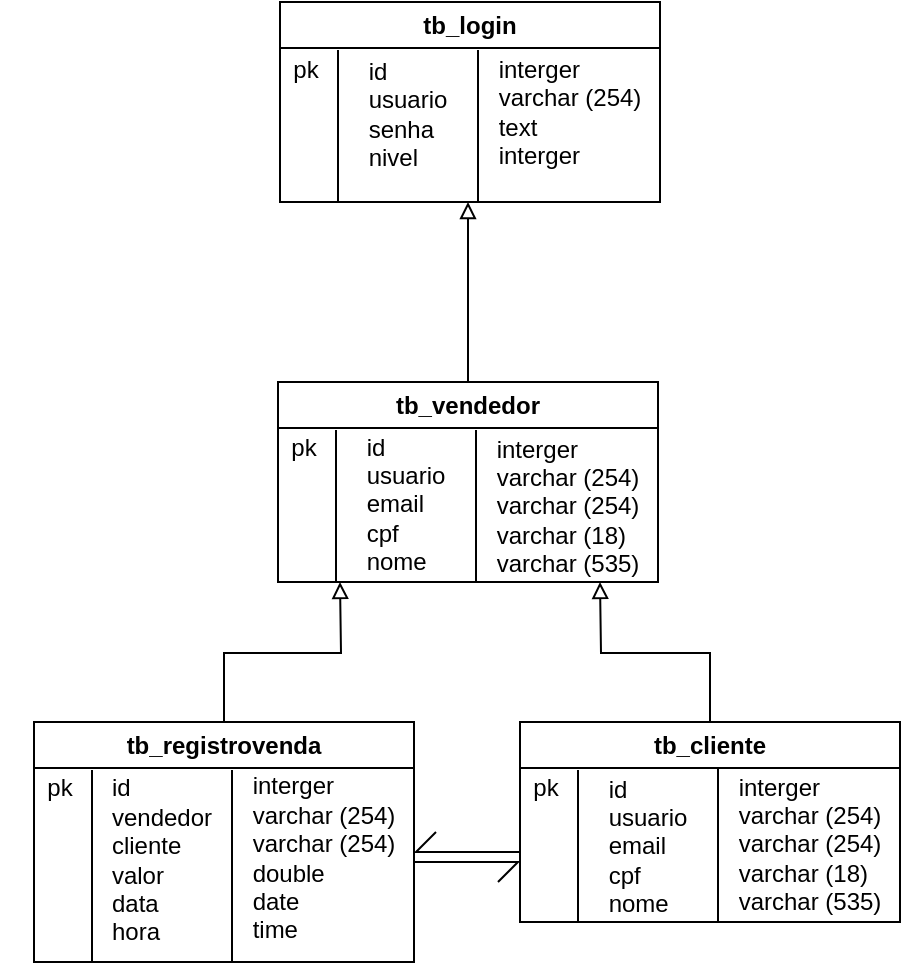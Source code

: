 <mxfile version="21.5.2" type="github">
  <diagram name="Page-1" id="-Wz1Or4UJ1m3t-fm2obm">
    <mxGraphModel dx="934" dy="544" grid="1" gridSize="10" guides="1" tooltips="1" connect="1" arrows="1" fold="1" page="1" pageScale="1" pageWidth="827" pageHeight="1169" math="0" shadow="0">
      <root>
        <mxCell id="0" />
        <mxCell id="1" parent="0" />
        <mxCell id="xKnJgF-F3jSJYO1nQBNE-1" value="tb_login" style="swimlane;whiteSpace=wrap;html=1;" vertex="1" parent="1">
          <mxGeometry x="250" y="40" width="190" height="100" as="geometry" />
        </mxCell>
        <mxCell id="xKnJgF-F3jSJYO1nQBNE-2" value="&lt;div style=&quot;text-align: left;&quot;&gt;&lt;span style=&quot;background-color: initial;&quot;&gt;id&lt;/span&gt;&lt;/div&gt;&lt;div style=&quot;text-align: left;&quot;&gt;&lt;span style=&quot;background-color: initial;&quot;&gt;usuario&lt;/span&gt;&lt;/div&gt;&lt;div style=&quot;text-align: left;&quot;&gt;&lt;span style=&quot;background-color: initial;&quot;&gt;senha&lt;/span&gt;&lt;/div&gt;&lt;div style=&quot;text-align: left;&quot;&gt;&lt;span style=&quot;background-color: initial;&quot;&gt;nivel&lt;/span&gt;&lt;/div&gt;" style="text;html=1;strokeColor=none;fillColor=none;align=center;verticalAlign=middle;whiteSpace=wrap;rounded=0;" vertex="1" parent="xKnJgF-F3jSJYO1nQBNE-1">
          <mxGeometry x="34" y="41" width="60" height="30" as="geometry" />
        </mxCell>
        <mxCell id="xKnJgF-F3jSJYO1nQBNE-3" value="&lt;div style=&quot;text-align: left;&quot;&gt;interger&lt;/div&gt;&lt;div style=&quot;text-align: left;&quot;&gt;varchar (254)&lt;/div&gt;&lt;div style=&quot;text-align: left;&quot;&gt;text&lt;/div&gt;&lt;div style=&quot;text-align: left;&quot;&gt;interger&lt;/div&gt;" style="text;html=1;strokeColor=none;fillColor=none;align=center;verticalAlign=middle;whiteSpace=wrap;rounded=0;" vertex="1" parent="xKnJgF-F3jSJYO1nQBNE-1">
          <mxGeometry x="97" y="40" width="96" height="30" as="geometry" />
        </mxCell>
        <mxCell id="xKnJgF-F3jSJYO1nQBNE-5" value="" style="endArrow=none;html=1;rounded=0;" edge="1" parent="xKnJgF-F3jSJYO1nQBNE-1">
          <mxGeometry width="50" height="50" relative="1" as="geometry">
            <mxPoint x="29" y="100" as="sourcePoint" />
            <mxPoint x="29" y="24" as="targetPoint" />
          </mxGeometry>
        </mxCell>
        <mxCell id="xKnJgF-F3jSJYO1nQBNE-8" value="" style="endArrow=none;html=1;rounded=0;" edge="1" parent="xKnJgF-F3jSJYO1nQBNE-1">
          <mxGeometry width="50" height="50" relative="1" as="geometry">
            <mxPoint x="99" y="100" as="sourcePoint" />
            <mxPoint x="99" y="24" as="targetPoint" />
          </mxGeometry>
        </mxCell>
        <mxCell id="xKnJgF-F3jSJYO1nQBNE-9" value="pk" style="text;html=1;strokeColor=none;fillColor=none;align=center;verticalAlign=middle;whiteSpace=wrap;rounded=0;" vertex="1" parent="xKnJgF-F3jSJYO1nQBNE-1">
          <mxGeometry x="-17" y="19" width="60" height="30" as="geometry" />
        </mxCell>
        <mxCell id="xKnJgF-F3jSJYO1nQBNE-32" style="edgeStyle=orthogonalEdgeStyle;rounded=0;orthogonalLoop=1;jettySize=auto;html=1;endArrow=block;endFill=0;" edge="1" parent="1" source="xKnJgF-F3jSJYO1nQBNE-10">
          <mxGeometry relative="1" as="geometry">
            <mxPoint x="344" y="140" as="targetPoint" />
          </mxGeometry>
        </mxCell>
        <mxCell id="xKnJgF-F3jSJYO1nQBNE-10" value="tb_vendedor" style="swimlane;whiteSpace=wrap;html=1;" vertex="1" parent="1">
          <mxGeometry x="249" y="230" width="190" height="100" as="geometry" />
        </mxCell>
        <mxCell id="xKnJgF-F3jSJYO1nQBNE-11" value="&lt;div style=&quot;text-align: left;&quot;&gt;&lt;span style=&quot;background-color: initial;&quot;&gt;id&lt;/span&gt;&lt;/div&gt;&lt;div style=&quot;text-align: left;&quot;&gt;&lt;span style=&quot;background-color: initial;&quot;&gt;usuario&lt;/span&gt;&lt;/div&gt;&lt;div style=&quot;text-align: left;&quot;&gt;&lt;span style=&quot;background-color: initial;&quot;&gt;email&lt;/span&gt;&lt;/div&gt;&lt;div style=&quot;text-align: left;&quot;&gt;&lt;span style=&quot;background-color: initial;&quot;&gt;cpf&lt;/span&gt;&lt;/div&gt;&lt;div style=&quot;text-align: left;&quot;&gt;&lt;span style=&quot;background-color: initial;&quot;&gt;nome&lt;/span&gt;&lt;/div&gt;" style="text;html=1;strokeColor=none;fillColor=none;align=center;verticalAlign=middle;whiteSpace=wrap;rounded=0;" vertex="1" parent="xKnJgF-F3jSJYO1nQBNE-10">
          <mxGeometry x="34" y="46" width="60" height="30" as="geometry" />
        </mxCell>
        <mxCell id="xKnJgF-F3jSJYO1nQBNE-12" value="&lt;div style=&quot;text-align: left;&quot;&gt;interger&lt;/div&gt;&lt;div style=&quot;text-align: left;&quot;&gt;varchar (254)&lt;/div&gt;&lt;div style=&quot;text-align: left;&quot;&gt;varchar (254)&lt;br&gt;&lt;/div&gt;&lt;div style=&quot;text-align: left;&quot;&gt;varchar (18)&lt;br&gt;&lt;/div&gt;&lt;div style=&quot;text-align: left;&quot;&gt;varchar (535)&lt;br&gt;&lt;/div&gt;" style="text;html=1;strokeColor=none;fillColor=none;align=center;verticalAlign=middle;whiteSpace=wrap;rounded=0;" vertex="1" parent="xKnJgF-F3jSJYO1nQBNE-10">
          <mxGeometry x="97" y="47" width="96" height="30" as="geometry" />
        </mxCell>
        <mxCell id="xKnJgF-F3jSJYO1nQBNE-13" value="" style="endArrow=none;html=1;rounded=0;" edge="1" parent="xKnJgF-F3jSJYO1nQBNE-10">
          <mxGeometry width="50" height="50" relative="1" as="geometry">
            <mxPoint x="29" y="100" as="sourcePoint" />
            <mxPoint x="29" y="24" as="targetPoint" />
          </mxGeometry>
        </mxCell>
        <mxCell id="xKnJgF-F3jSJYO1nQBNE-14" value="" style="endArrow=none;html=1;rounded=0;" edge="1" parent="xKnJgF-F3jSJYO1nQBNE-10">
          <mxGeometry width="50" height="50" relative="1" as="geometry">
            <mxPoint x="99" y="100" as="sourcePoint" />
            <mxPoint x="99" y="24" as="targetPoint" />
          </mxGeometry>
        </mxCell>
        <mxCell id="xKnJgF-F3jSJYO1nQBNE-15" value="pk" style="text;html=1;strokeColor=none;fillColor=none;align=center;verticalAlign=middle;whiteSpace=wrap;rounded=0;" vertex="1" parent="xKnJgF-F3jSJYO1nQBNE-10">
          <mxGeometry x="-17" y="18" width="60" height="30" as="geometry" />
        </mxCell>
        <mxCell id="xKnJgF-F3jSJYO1nQBNE-35" style="edgeStyle=orthogonalEdgeStyle;rounded=0;orthogonalLoop=1;jettySize=auto;html=1;endArrow=block;endFill=0;" edge="1" parent="1" source="xKnJgF-F3jSJYO1nQBNE-16">
          <mxGeometry relative="1" as="geometry">
            <mxPoint x="280" y="330" as="targetPoint" />
          </mxGeometry>
        </mxCell>
        <mxCell id="xKnJgF-F3jSJYO1nQBNE-16" value="tb_registrovenda" style="swimlane;whiteSpace=wrap;html=1;" vertex="1" parent="1">
          <mxGeometry x="127" y="400" width="190" height="120" as="geometry" />
        </mxCell>
        <mxCell id="xKnJgF-F3jSJYO1nQBNE-17" value="&lt;div style=&quot;text-align: left;&quot;&gt;&lt;span style=&quot;background-color: initial;&quot;&gt;id&lt;/span&gt;&lt;/div&gt;&lt;div style=&quot;text-align: left;&quot;&gt;&lt;span style=&quot;background-color: initial;&quot;&gt;vendedor&lt;/span&gt;&lt;/div&gt;&lt;div style=&quot;text-align: left;&quot;&gt;&lt;span style=&quot;background-color: initial;&quot;&gt;cliente&lt;/span&gt;&lt;/div&gt;&lt;div style=&quot;text-align: left;&quot;&gt;&lt;span style=&quot;background-color: initial;&quot;&gt;valor&lt;/span&gt;&lt;/div&gt;&lt;div style=&quot;text-align: left;&quot;&gt;&lt;span style=&quot;background-color: initial;&quot;&gt;data&lt;/span&gt;&lt;/div&gt;&lt;div style=&quot;text-align: left;&quot;&gt;&lt;span style=&quot;background-color: initial;&quot;&gt;hora&lt;/span&gt;&lt;/div&gt;" style="text;html=1;strokeColor=none;fillColor=none;align=center;verticalAlign=middle;whiteSpace=wrap;rounded=0;" vertex="1" parent="xKnJgF-F3jSJYO1nQBNE-16">
          <mxGeometry x="34" y="54" width="60" height="30" as="geometry" />
        </mxCell>
        <mxCell id="xKnJgF-F3jSJYO1nQBNE-18" value="&lt;div style=&quot;text-align: left;&quot;&gt;interger&lt;/div&gt;&lt;div style=&quot;text-align: left;&quot;&gt;varchar (254)&lt;/div&gt;&lt;div style=&quot;text-align: left;&quot;&gt;varchar (254)&lt;br&gt;&lt;/div&gt;&lt;div style=&quot;text-align: left;&quot;&gt;double&lt;br&gt;&lt;/div&gt;&lt;div style=&quot;text-align: left;&quot;&gt;date&lt;br&gt;&lt;/div&gt;&lt;div style=&quot;text-align: left;&quot;&gt;time&lt;/div&gt;" style="text;html=1;strokeColor=none;fillColor=none;align=center;verticalAlign=middle;whiteSpace=wrap;rounded=0;" vertex="1" parent="xKnJgF-F3jSJYO1nQBNE-16">
          <mxGeometry x="97" y="53" width="96" height="30" as="geometry" />
        </mxCell>
        <mxCell id="xKnJgF-F3jSJYO1nQBNE-20" value="" style="endArrow=none;html=1;rounded=0;" edge="1" parent="xKnJgF-F3jSJYO1nQBNE-16">
          <mxGeometry width="50" height="50" relative="1" as="geometry">
            <mxPoint x="99" y="120" as="sourcePoint" />
            <mxPoint x="99" y="24" as="targetPoint" />
          </mxGeometry>
        </mxCell>
        <mxCell id="xKnJgF-F3jSJYO1nQBNE-21" value="pk" style="text;html=1;strokeColor=none;fillColor=none;align=center;verticalAlign=middle;whiteSpace=wrap;rounded=0;" vertex="1" parent="xKnJgF-F3jSJYO1nQBNE-16">
          <mxGeometry x="-17" y="18" width="60" height="30" as="geometry" />
        </mxCell>
        <mxCell id="xKnJgF-F3jSJYO1nQBNE-22" value="" style="endArrow=none;html=1;rounded=0;" edge="1" parent="xKnJgF-F3jSJYO1nQBNE-16">
          <mxGeometry width="50" height="50" relative="1" as="geometry">
            <mxPoint x="29" y="120" as="sourcePoint" />
            <mxPoint x="29" y="24" as="targetPoint" />
          </mxGeometry>
        </mxCell>
        <mxCell id="xKnJgF-F3jSJYO1nQBNE-37" style="edgeStyle=orthogonalEdgeStyle;rounded=0;orthogonalLoop=1;jettySize=auto;html=1;endArrow=block;endFill=0;" edge="1" parent="1" source="xKnJgF-F3jSJYO1nQBNE-23">
          <mxGeometry relative="1" as="geometry">
            <mxPoint x="410" y="330" as="targetPoint" />
          </mxGeometry>
        </mxCell>
        <mxCell id="xKnJgF-F3jSJYO1nQBNE-23" value="tb_cliente" style="swimlane;whiteSpace=wrap;html=1;" vertex="1" parent="1">
          <mxGeometry x="370" y="400" width="190" height="100" as="geometry" />
        </mxCell>
        <mxCell id="xKnJgF-F3jSJYO1nQBNE-24" value="&lt;div style=&quot;text-align: left;&quot;&gt;&lt;span style=&quot;background-color: initial;&quot;&gt;id&lt;/span&gt;&lt;/div&gt;&lt;div style=&quot;text-align: left;&quot;&gt;&lt;span style=&quot;background-color: initial;&quot;&gt;usuario&lt;/span&gt;&lt;/div&gt;&lt;div style=&quot;text-align: left;&quot;&gt;&lt;span style=&quot;background-color: initial;&quot;&gt;email&lt;/span&gt;&lt;/div&gt;&lt;div style=&quot;text-align: left;&quot;&gt;&lt;span style=&quot;background-color: initial;&quot;&gt;cpf&lt;/span&gt;&lt;/div&gt;&lt;div style=&quot;text-align: left;&quot;&gt;&lt;span style=&quot;background-color: initial;&quot;&gt;nome&lt;/span&gt;&lt;/div&gt;" style="text;html=1;strokeColor=none;fillColor=none;align=center;verticalAlign=middle;whiteSpace=wrap;rounded=0;" vertex="1" parent="xKnJgF-F3jSJYO1nQBNE-23">
          <mxGeometry x="34" y="47" width="60" height="30" as="geometry" />
        </mxCell>
        <mxCell id="xKnJgF-F3jSJYO1nQBNE-25" value="&lt;div style=&quot;text-align: left;&quot;&gt;interger&lt;/div&gt;&lt;div style=&quot;text-align: left;&quot;&gt;varchar (254)&lt;/div&gt;&lt;div style=&quot;text-align: left;&quot;&gt;varchar (254)&lt;br&gt;&lt;/div&gt;&lt;div style=&quot;text-align: left;&quot;&gt;varchar (18)&lt;/div&gt;&lt;div style=&quot;text-align: left;&quot;&gt;varchar (535)&lt;/div&gt;" style="text;html=1;strokeColor=none;fillColor=none;align=center;verticalAlign=middle;whiteSpace=wrap;rounded=0;" vertex="1" parent="xKnJgF-F3jSJYO1nQBNE-23">
          <mxGeometry x="97" y="46" width="96" height="30" as="geometry" />
        </mxCell>
        <mxCell id="xKnJgF-F3jSJYO1nQBNE-26" value="" style="endArrow=none;html=1;rounded=0;" edge="1" parent="xKnJgF-F3jSJYO1nQBNE-23">
          <mxGeometry width="50" height="50" relative="1" as="geometry">
            <mxPoint x="99" y="100" as="sourcePoint" />
            <mxPoint x="99" y="23" as="targetPoint" />
          </mxGeometry>
        </mxCell>
        <mxCell id="xKnJgF-F3jSJYO1nQBNE-27" value="pk" style="text;html=1;strokeColor=none;fillColor=none;align=center;verticalAlign=middle;whiteSpace=wrap;rounded=0;" vertex="1" parent="xKnJgF-F3jSJYO1nQBNE-23">
          <mxGeometry x="-17" y="18" width="60" height="30" as="geometry" />
        </mxCell>
        <mxCell id="xKnJgF-F3jSJYO1nQBNE-28" value="" style="endArrow=none;html=1;rounded=0;" edge="1" parent="xKnJgF-F3jSJYO1nQBNE-23">
          <mxGeometry width="50" height="50" relative="1" as="geometry">
            <mxPoint x="29" y="100" as="sourcePoint" />
            <mxPoint x="29" y="24" as="targetPoint" />
          </mxGeometry>
        </mxCell>
        <mxCell id="xKnJgF-F3jSJYO1nQBNE-43" value="" style="endArrow=none;html=1;rounded=0;" edge="1" parent="1">
          <mxGeometry width="50" height="50" relative="1" as="geometry">
            <mxPoint x="328" y="455" as="sourcePoint" />
            <mxPoint x="370" y="465" as="targetPoint" />
            <Array as="points">
              <mxPoint x="318" y="465" />
              <mxPoint x="341" y="465" />
            </Array>
          </mxGeometry>
        </mxCell>
        <mxCell id="xKnJgF-F3jSJYO1nQBNE-46" value="" style="endArrow=none;html=1;rounded=0;" edge="1" parent="1">
          <mxGeometry width="50" height="50" relative="1" as="geometry">
            <mxPoint x="359" y="480" as="sourcePoint" />
            <mxPoint x="317" y="470" as="targetPoint" />
            <Array as="points">
              <mxPoint x="369" y="470" />
              <mxPoint x="346" y="470" />
            </Array>
          </mxGeometry>
        </mxCell>
      </root>
    </mxGraphModel>
  </diagram>
</mxfile>
